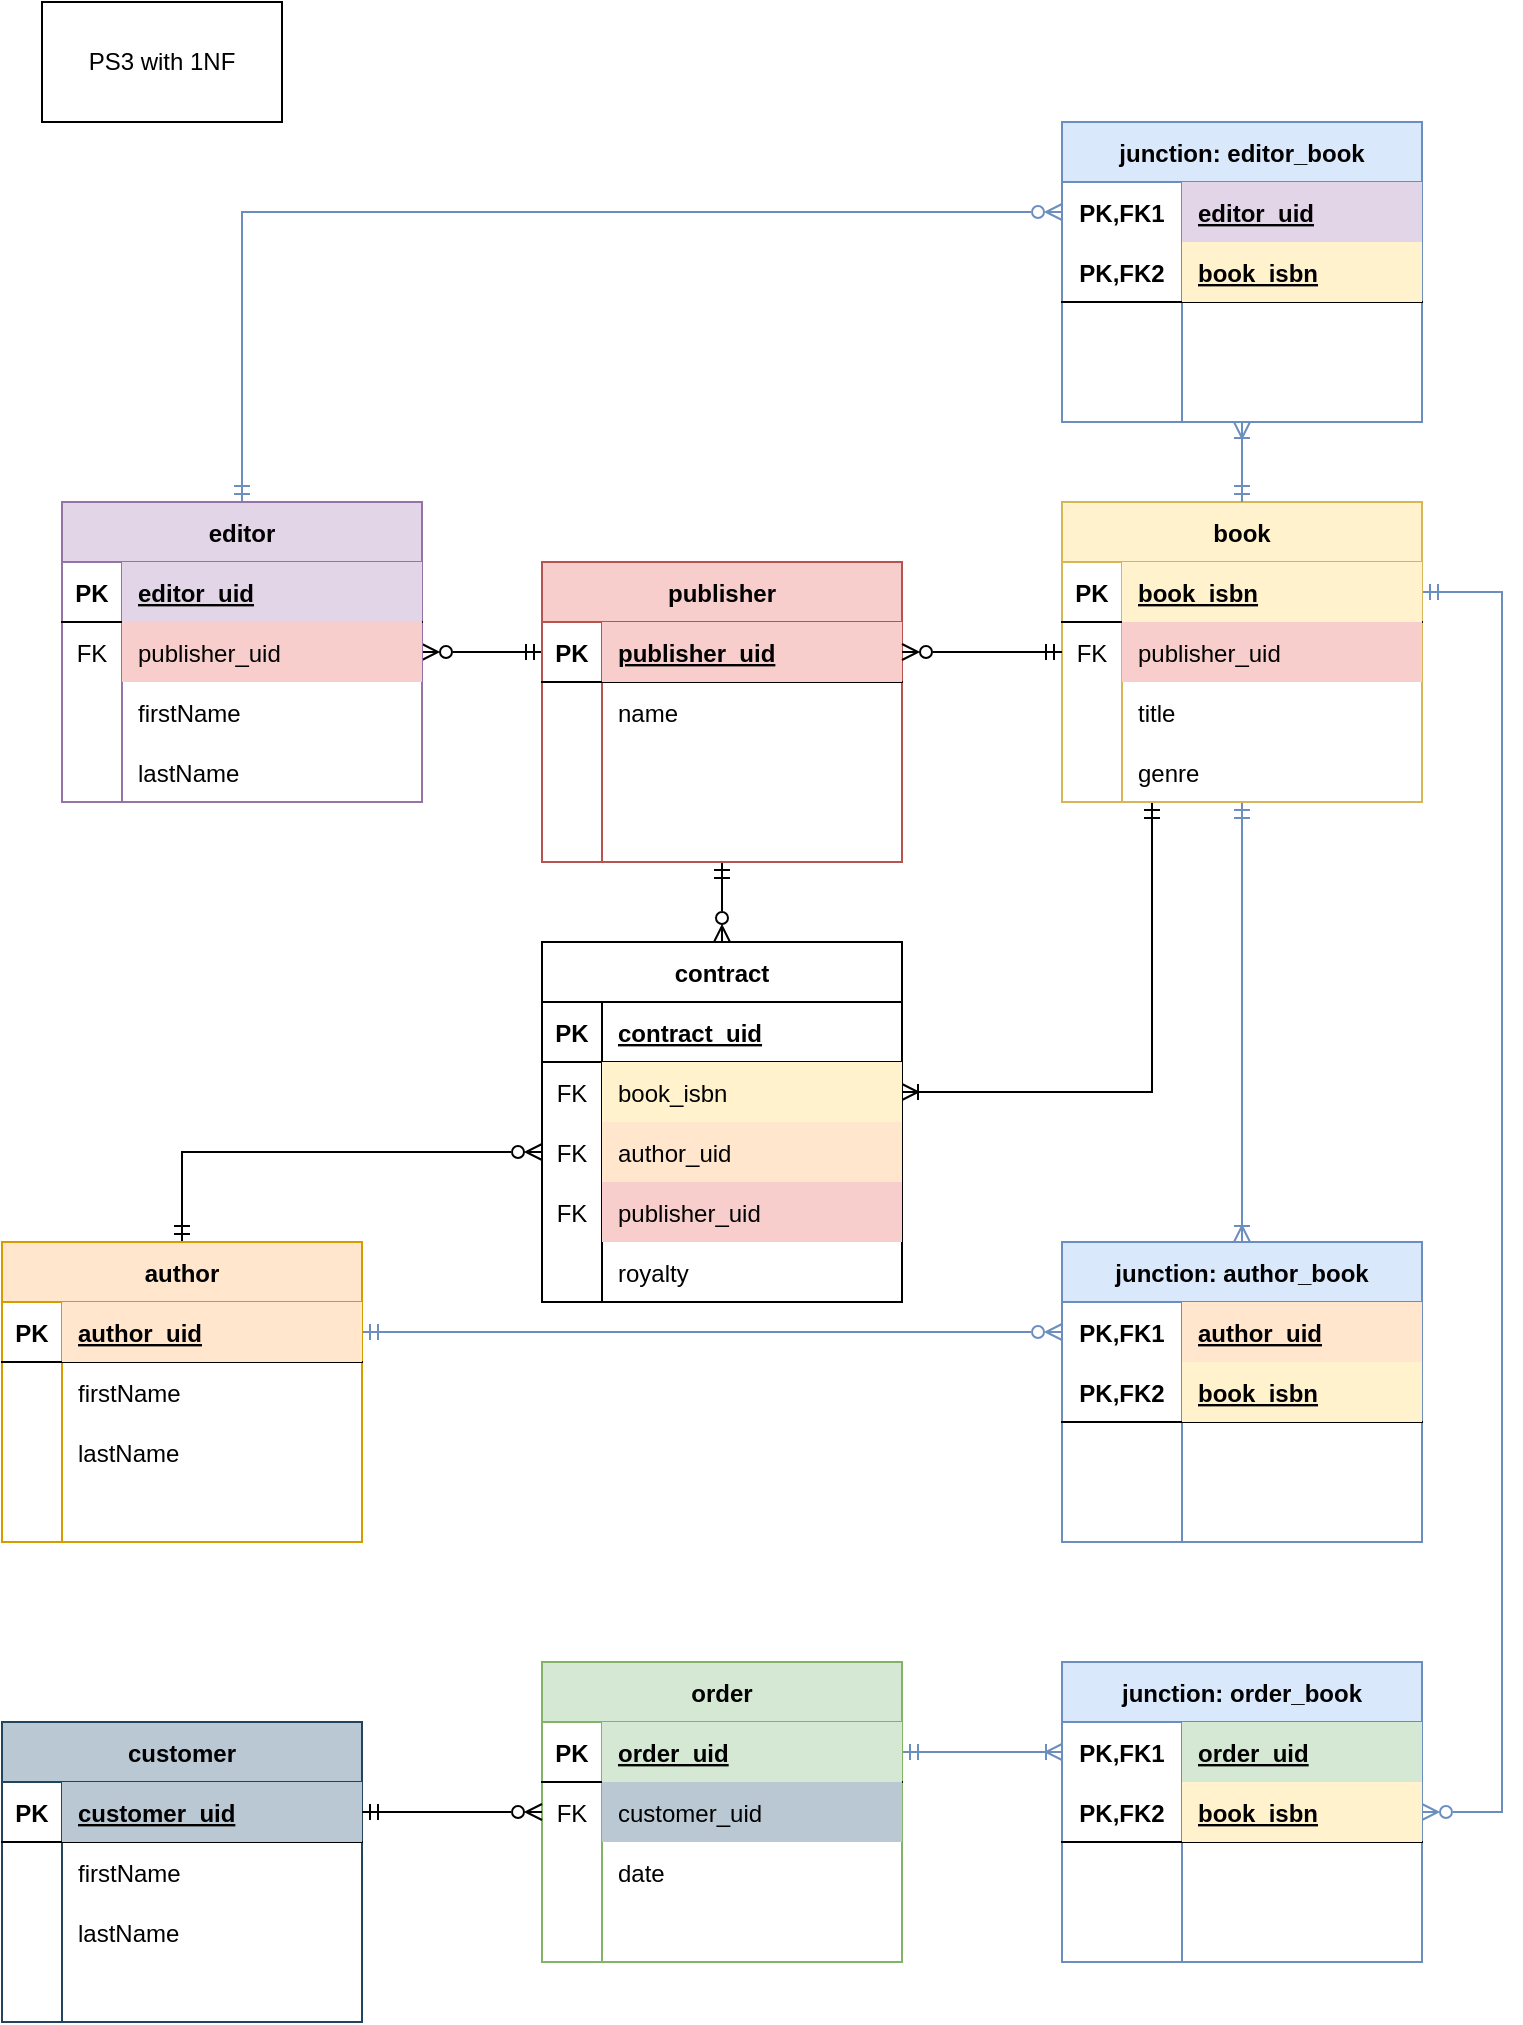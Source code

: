 <mxfile version="16.5.1" type="device"><diagram name="Page-1" id="e56a1550-8fbb-45ad-956c-1786394a9013"><mxGraphModel dx="1296" dy="1206" grid="1" gridSize="10" guides="1" tooltips="1" connect="1" arrows="1" fold="1" page="1" pageScale="1" pageWidth="850" pageHeight="1100" background="none" math="0" shadow="0"><root><mxCell id="0"/><mxCell id="1" parent="0"/><mxCell id="INxEPlEDDZhx343usokr-126" style="edgeStyle=orthogonalEdgeStyle;rounded=0;orthogonalLoop=1;jettySize=auto;html=1;exitX=1;exitY=0.5;exitDx=0;exitDy=0;entryX=0;entryY=0.5;entryDx=0;entryDy=0;endArrow=ERzeroToMany;endFill=0;startArrow=ERmandOne;startFill=0;fillColor=#dae8fc;strokeColor=#6c8ebf;" edge="1" parent="1" source="INxEPlEDDZhx343usokr-23" target="INxEPlEDDZhx343usokr-114"><mxGeometry relative="1" as="geometry"/></mxCell><mxCell id="INxEPlEDDZhx343usokr-171" style="edgeStyle=orthogonalEdgeStyle;rounded=0;orthogonalLoop=1;jettySize=auto;html=1;startArrow=ERmandOne;startFill=0;endArrow=ERzeroToMany;endFill=0;entryX=0;entryY=0.5;entryDx=0;entryDy=0;exitX=0.5;exitY=0;exitDx=0;exitDy=0;" edge="1" parent="1" source="INxEPlEDDZhx343usokr-22" target="INxEPlEDDZhx343usokr-107"><mxGeometry relative="1" as="geometry"><mxPoint x="10" y="600" as="sourcePoint"/><Array as="points"><mxPoint x="140" y="595"/></Array></mxGeometry></mxCell><mxCell id="INxEPlEDDZhx343usokr-22" value="author" style="shape=table;startSize=30;container=1;collapsible=1;childLayout=tableLayout;fixedRows=1;rowLines=0;fontStyle=1;align=center;resizeLast=1;fillColor=#ffe6cc;strokeColor=#d79b00;" vertex="1" parent="1"><mxGeometry x="50" y="640" width="180" height="150" as="geometry"/></mxCell><mxCell id="INxEPlEDDZhx343usokr-23" value="" style="shape=tableRow;horizontal=0;startSize=0;swimlaneHead=0;swimlaneBody=0;fillColor=none;collapsible=0;dropTarget=0;points=[[0,0.5],[1,0.5]];portConstraint=eastwest;top=0;left=0;right=0;bottom=1;" vertex="1" parent="INxEPlEDDZhx343usokr-22"><mxGeometry y="30" width="180" height="30" as="geometry"/></mxCell><mxCell id="INxEPlEDDZhx343usokr-24" value="PK" style="shape=partialRectangle;connectable=0;fillColor=none;top=0;left=0;bottom=0;right=0;fontStyle=1;overflow=hidden;" vertex="1" parent="INxEPlEDDZhx343usokr-23"><mxGeometry width="30" height="30" as="geometry"><mxRectangle width="30" height="30" as="alternateBounds"/></mxGeometry></mxCell><mxCell id="INxEPlEDDZhx343usokr-25" value="author_uid" style="shape=partialRectangle;connectable=0;fillColor=#ffe6cc;top=0;left=0;bottom=0;right=0;align=left;spacingLeft=6;fontStyle=5;overflow=hidden;strokeColor=#d79b00;" vertex="1" parent="INxEPlEDDZhx343usokr-23"><mxGeometry x="30" width="150" height="30" as="geometry"><mxRectangle width="150" height="30" as="alternateBounds"/></mxGeometry></mxCell><mxCell id="INxEPlEDDZhx343usokr-26" value="" style="shape=tableRow;horizontal=0;startSize=0;swimlaneHead=0;swimlaneBody=0;fillColor=none;collapsible=0;dropTarget=0;points=[[0,0.5],[1,0.5]];portConstraint=eastwest;top=0;left=0;right=0;bottom=0;" vertex="1" parent="INxEPlEDDZhx343usokr-22"><mxGeometry y="60" width="180" height="30" as="geometry"/></mxCell><mxCell id="INxEPlEDDZhx343usokr-27" value="" style="shape=partialRectangle;connectable=0;fillColor=none;top=0;left=0;bottom=0;right=0;editable=1;overflow=hidden;" vertex="1" parent="INxEPlEDDZhx343usokr-26"><mxGeometry width="30" height="30" as="geometry"><mxRectangle width="30" height="30" as="alternateBounds"/></mxGeometry></mxCell><mxCell id="INxEPlEDDZhx343usokr-28" value="firstName" style="shape=partialRectangle;connectable=0;fillColor=none;top=0;left=0;bottom=0;right=0;align=left;spacingLeft=6;overflow=hidden;" vertex="1" parent="INxEPlEDDZhx343usokr-26"><mxGeometry x="30" width="150" height="30" as="geometry"><mxRectangle width="150" height="30" as="alternateBounds"/></mxGeometry></mxCell><mxCell id="INxEPlEDDZhx343usokr-29" value="" style="shape=tableRow;horizontal=0;startSize=0;swimlaneHead=0;swimlaneBody=0;fillColor=none;collapsible=0;dropTarget=0;points=[[0,0.5],[1,0.5]];portConstraint=eastwest;top=0;left=0;right=0;bottom=0;" vertex="1" parent="INxEPlEDDZhx343usokr-22"><mxGeometry y="90" width="180" height="30" as="geometry"/></mxCell><mxCell id="INxEPlEDDZhx343usokr-30" value="" style="shape=partialRectangle;connectable=0;fillColor=none;top=0;left=0;bottom=0;right=0;editable=1;overflow=hidden;" vertex="1" parent="INxEPlEDDZhx343usokr-29"><mxGeometry width="30" height="30" as="geometry"><mxRectangle width="30" height="30" as="alternateBounds"/></mxGeometry></mxCell><mxCell id="INxEPlEDDZhx343usokr-31" value="lastName" style="shape=partialRectangle;connectable=0;fillColor=none;top=0;left=0;bottom=0;right=0;align=left;spacingLeft=6;overflow=hidden;" vertex="1" parent="INxEPlEDDZhx343usokr-29"><mxGeometry x="30" width="150" height="30" as="geometry"><mxRectangle width="150" height="30" as="alternateBounds"/></mxGeometry></mxCell><mxCell id="INxEPlEDDZhx343usokr-32" value="" style="shape=tableRow;horizontal=0;startSize=0;swimlaneHead=0;swimlaneBody=0;fillColor=none;collapsible=0;dropTarget=0;points=[[0,0.5],[1,0.5]];portConstraint=eastwest;top=0;left=0;right=0;bottom=0;" vertex="1" parent="INxEPlEDDZhx343usokr-22"><mxGeometry y="120" width="180" height="30" as="geometry"/></mxCell><mxCell id="INxEPlEDDZhx343usokr-33" value="" style="shape=partialRectangle;connectable=0;fillColor=none;top=0;left=0;bottom=0;right=0;editable=1;overflow=hidden;" vertex="1" parent="INxEPlEDDZhx343usokr-32"><mxGeometry width="30" height="30" as="geometry"><mxRectangle width="30" height="30" as="alternateBounds"/></mxGeometry></mxCell><mxCell id="INxEPlEDDZhx343usokr-34" value="" style="shape=partialRectangle;connectable=0;fillColor=none;top=0;left=0;bottom=0;right=0;align=left;spacingLeft=6;overflow=hidden;" vertex="1" parent="INxEPlEDDZhx343usokr-32"><mxGeometry x="30" width="150" height="30" as="geometry"><mxRectangle width="150" height="30" as="alternateBounds"/></mxGeometry></mxCell><mxCell id="INxEPlEDDZhx343usokr-175" style="edgeStyle=orthogonalEdgeStyle;rounded=0;orthogonalLoop=1;jettySize=auto;html=1;startArrow=ERzeroToMany;startFill=0;endArrow=ERmandOne;endFill=0;exitX=1;exitY=0.5;exitDx=0;exitDy=0;entryX=0;entryY=0.5;entryDx=0;entryDy=0;" edge="1" parent="1" source="INxEPlEDDZhx343usokr-39" target="INxEPlEDDZhx343usokr-49"><mxGeometry relative="1" as="geometry"/></mxCell><mxCell id="INxEPlEDDZhx343usokr-181" style="edgeStyle=orthogonalEdgeStyle;rounded=0;orthogonalLoop=1;jettySize=auto;html=1;startArrow=ERmandOne;startFill=0;endArrow=ERzeroToMany;endFill=0;fillColor=#dae8fc;strokeColor=#6c8ebf;" edge="1" parent="1" source="INxEPlEDDZhx343usokr-35" target="INxEPlEDDZhx343usokr-145"><mxGeometry relative="1" as="geometry"/></mxCell><mxCell id="INxEPlEDDZhx343usokr-35" value="editor" style="shape=table;startSize=30;container=1;collapsible=1;childLayout=tableLayout;fixedRows=1;rowLines=0;fontStyle=1;align=center;resizeLast=1;fillColor=#e1d5e7;strokeColor=#9673a6;" vertex="1" parent="1"><mxGeometry x="80" y="270" width="180" height="150" as="geometry"/></mxCell><mxCell id="INxEPlEDDZhx343usokr-36" value="" style="shape=tableRow;horizontal=0;startSize=0;swimlaneHead=0;swimlaneBody=0;fillColor=none;collapsible=0;dropTarget=0;points=[[0,0.5],[1,0.5]];portConstraint=eastwest;top=0;left=0;right=0;bottom=1;" vertex="1" parent="INxEPlEDDZhx343usokr-35"><mxGeometry y="30" width="180" height="30" as="geometry"/></mxCell><mxCell id="INxEPlEDDZhx343usokr-37" value="PK" style="shape=partialRectangle;connectable=0;fillColor=none;top=0;left=0;bottom=0;right=0;fontStyle=1;overflow=hidden;" vertex="1" parent="INxEPlEDDZhx343usokr-36"><mxGeometry width="30" height="30" as="geometry"><mxRectangle width="30" height="30" as="alternateBounds"/></mxGeometry></mxCell><mxCell id="INxEPlEDDZhx343usokr-38" value="editor_uid" style="shape=partialRectangle;connectable=0;fillColor=#e1d5e7;top=0;left=0;bottom=0;right=0;align=left;spacingLeft=6;fontStyle=5;overflow=hidden;strokeColor=#9673a6;" vertex="1" parent="INxEPlEDDZhx343usokr-36"><mxGeometry x="30" width="150" height="30" as="geometry"><mxRectangle width="150" height="30" as="alternateBounds"/></mxGeometry></mxCell><mxCell id="INxEPlEDDZhx343usokr-39" value="" style="shape=tableRow;horizontal=0;startSize=0;swimlaneHead=0;swimlaneBody=0;fillColor=none;collapsible=0;dropTarget=0;points=[[0,0.5],[1,0.5]];portConstraint=eastwest;top=0;left=0;right=0;bottom=0;" vertex="1" parent="INxEPlEDDZhx343usokr-35"><mxGeometry y="60" width="180" height="30" as="geometry"/></mxCell><mxCell id="INxEPlEDDZhx343usokr-40" value="FK" style="shape=partialRectangle;connectable=0;fillColor=none;top=0;left=0;bottom=0;right=0;editable=1;overflow=hidden;" vertex="1" parent="INxEPlEDDZhx343usokr-39"><mxGeometry width="30" height="30" as="geometry"><mxRectangle width="30" height="30" as="alternateBounds"/></mxGeometry></mxCell><mxCell id="INxEPlEDDZhx343usokr-41" value="publisher_uid" style="shape=partialRectangle;connectable=0;fillColor=#f8cecc;top=0;left=0;bottom=0;right=0;align=left;spacingLeft=6;overflow=hidden;strokeColor=#b85450;" vertex="1" parent="INxEPlEDDZhx343usokr-39"><mxGeometry x="30" width="150" height="30" as="geometry"><mxRectangle width="150" height="30" as="alternateBounds"/></mxGeometry></mxCell><mxCell id="INxEPlEDDZhx343usokr-42" value="" style="shape=tableRow;horizontal=0;startSize=0;swimlaneHead=0;swimlaneBody=0;fillColor=none;collapsible=0;dropTarget=0;points=[[0,0.5],[1,0.5]];portConstraint=eastwest;top=0;left=0;right=0;bottom=0;" vertex="1" parent="INxEPlEDDZhx343usokr-35"><mxGeometry y="90" width="180" height="30" as="geometry"/></mxCell><mxCell id="INxEPlEDDZhx343usokr-43" value="" style="shape=partialRectangle;connectable=0;fillColor=none;top=0;left=0;bottom=0;right=0;editable=1;overflow=hidden;" vertex="1" parent="INxEPlEDDZhx343usokr-42"><mxGeometry width="30" height="30" as="geometry"><mxRectangle width="30" height="30" as="alternateBounds"/></mxGeometry></mxCell><mxCell id="INxEPlEDDZhx343usokr-44" value="firstName" style="shape=partialRectangle;connectable=0;fillColor=none;top=0;left=0;bottom=0;right=0;align=left;spacingLeft=6;overflow=hidden;" vertex="1" parent="INxEPlEDDZhx343usokr-42"><mxGeometry x="30" width="150" height="30" as="geometry"><mxRectangle width="150" height="30" as="alternateBounds"/></mxGeometry></mxCell><mxCell id="INxEPlEDDZhx343usokr-45" value="" style="shape=tableRow;horizontal=0;startSize=0;swimlaneHead=0;swimlaneBody=0;fillColor=none;collapsible=0;dropTarget=0;points=[[0,0.5],[1,0.5]];portConstraint=eastwest;top=0;left=0;right=0;bottom=0;" vertex="1" parent="INxEPlEDDZhx343usokr-35"><mxGeometry y="120" width="180" height="30" as="geometry"/></mxCell><mxCell id="INxEPlEDDZhx343usokr-46" value="" style="shape=partialRectangle;connectable=0;fillColor=none;top=0;left=0;bottom=0;right=0;editable=1;overflow=hidden;" vertex="1" parent="INxEPlEDDZhx343usokr-45"><mxGeometry width="30" height="30" as="geometry"><mxRectangle width="30" height="30" as="alternateBounds"/></mxGeometry></mxCell><mxCell id="INxEPlEDDZhx343usokr-47" value="lastName" style="shape=partialRectangle;connectable=0;fillColor=none;top=0;left=0;bottom=0;right=0;align=left;spacingLeft=6;overflow=hidden;" vertex="1" parent="INxEPlEDDZhx343usokr-45"><mxGeometry x="30" width="150" height="30" as="geometry"><mxRectangle width="150" height="30" as="alternateBounds"/></mxGeometry></mxCell><mxCell id="INxEPlEDDZhx343usokr-179" style="edgeStyle=orthogonalEdgeStyle;rounded=0;orthogonalLoop=1;jettySize=auto;html=1;startArrow=ERmandOne;startFill=0;endArrow=ERzeroToMany;endFill=0;" edge="1" parent="1" source="INxEPlEDDZhx343usokr-48" target="INxEPlEDDZhx343usokr-100"><mxGeometry relative="1" as="geometry"><mxPoint x="390" y="530" as="targetPoint"/><Array as="points"/></mxGeometry></mxCell><mxCell id="INxEPlEDDZhx343usokr-48" value="publisher" style="shape=table;startSize=30;container=1;collapsible=1;childLayout=tableLayout;fixedRows=1;rowLines=0;fontStyle=1;align=center;resizeLast=1;fillColor=#f8cecc;strokeColor=#b85450;" vertex="1" parent="1"><mxGeometry x="320" y="300" width="180" height="150" as="geometry"/></mxCell><mxCell id="INxEPlEDDZhx343usokr-49" value="" style="shape=tableRow;horizontal=0;startSize=0;swimlaneHead=0;swimlaneBody=0;fillColor=none;collapsible=0;dropTarget=0;points=[[0,0.5],[1,0.5]];portConstraint=eastwest;top=0;left=0;right=0;bottom=1;" vertex="1" parent="INxEPlEDDZhx343usokr-48"><mxGeometry y="30" width="180" height="30" as="geometry"/></mxCell><mxCell id="INxEPlEDDZhx343usokr-50" value="PK" style="shape=partialRectangle;connectable=0;fillColor=none;top=0;left=0;bottom=0;right=0;fontStyle=1;overflow=hidden;" vertex="1" parent="INxEPlEDDZhx343usokr-49"><mxGeometry width="30" height="30" as="geometry"><mxRectangle width="30" height="30" as="alternateBounds"/></mxGeometry></mxCell><mxCell id="INxEPlEDDZhx343usokr-51" value="publisher_uid" style="shape=partialRectangle;connectable=0;fillColor=#f8cecc;top=0;left=0;bottom=0;right=0;align=left;spacingLeft=6;fontStyle=5;overflow=hidden;strokeColor=#b85450;" vertex="1" parent="INxEPlEDDZhx343usokr-49"><mxGeometry x="30" width="150" height="30" as="geometry"><mxRectangle width="150" height="30" as="alternateBounds"/></mxGeometry></mxCell><mxCell id="INxEPlEDDZhx343usokr-52" value="" style="shape=tableRow;horizontal=0;startSize=0;swimlaneHead=0;swimlaneBody=0;fillColor=none;collapsible=0;dropTarget=0;points=[[0,0.5],[1,0.5]];portConstraint=eastwest;top=0;left=0;right=0;bottom=0;" vertex="1" parent="INxEPlEDDZhx343usokr-48"><mxGeometry y="60" width="180" height="30" as="geometry"/></mxCell><mxCell id="INxEPlEDDZhx343usokr-53" value="" style="shape=partialRectangle;connectable=0;fillColor=none;top=0;left=0;bottom=0;right=0;editable=1;overflow=hidden;" vertex="1" parent="INxEPlEDDZhx343usokr-52"><mxGeometry width="30" height="30" as="geometry"><mxRectangle width="30" height="30" as="alternateBounds"/></mxGeometry></mxCell><mxCell id="INxEPlEDDZhx343usokr-54" value="name" style="shape=partialRectangle;connectable=0;fillColor=none;top=0;left=0;bottom=0;right=0;align=left;spacingLeft=6;overflow=hidden;" vertex="1" parent="INxEPlEDDZhx343usokr-52"><mxGeometry x="30" width="150" height="30" as="geometry"><mxRectangle width="150" height="30" as="alternateBounds"/></mxGeometry></mxCell><mxCell id="INxEPlEDDZhx343usokr-55" value="" style="shape=tableRow;horizontal=0;startSize=0;swimlaneHead=0;swimlaneBody=0;fillColor=none;collapsible=0;dropTarget=0;points=[[0,0.5],[1,0.5]];portConstraint=eastwest;top=0;left=0;right=0;bottom=0;" vertex="1" parent="INxEPlEDDZhx343usokr-48"><mxGeometry y="90" width="180" height="30" as="geometry"/></mxCell><mxCell id="INxEPlEDDZhx343usokr-56" value="" style="shape=partialRectangle;connectable=0;fillColor=none;top=0;left=0;bottom=0;right=0;editable=1;overflow=hidden;" vertex="1" parent="INxEPlEDDZhx343usokr-55"><mxGeometry width="30" height="30" as="geometry"><mxRectangle width="30" height="30" as="alternateBounds"/></mxGeometry></mxCell><mxCell id="INxEPlEDDZhx343usokr-57" value="" style="shape=partialRectangle;connectable=0;fillColor=none;top=0;left=0;bottom=0;right=0;align=left;spacingLeft=6;overflow=hidden;" vertex="1" parent="INxEPlEDDZhx343usokr-55"><mxGeometry x="30" width="150" height="30" as="geometry"><mxRectangle width="150" height="30" as="alternateBounds"/></mxGeometry></mxCell><mxCell id="INxEPlEDDZhx343usokr-58" value="" style="shape=tableRow;horizontal=0;startSize=0;swimlaneHead=0;swimlaneBody=0;fillColor=none;collapsible=0;dropTarget=0;points=[[0,0.5],[1,0.5]];portConstraint=eastwest;top=0;left=0;right=0;bottom=0;" vertex="1" parent="INxEPlEDDZhx343usokr-48"><mxGeometry y="120" width="180" height="30" as="geometry"/></mxCell><mxCell id="INxEPlEDDZhx343usokr-59" value="" style="shape=partialRectangle;connectable=0;fillColor=none;top=0;left=0;bottom=0;right=0;editable=1;overflow=hidden;" vertex="1" parent="INxEPlEDDZhx343usokr-58"><mxGeometry width="30" height="30" as="geometry"><mxRectangle width="30" height="30" as="alternateBounds"/></mxGeometry></mxCell><mxCell id="INxEPlEDDZhx343usokr-60" value="" style="shape=partialRectangle;connectable=0;fillColor=none;top=0;left=0;bottom=0;right=0;align=left;spacingLeft=6;overflow=hidden;" vertex="1" parent="INxEPlEDDZhx343usokr-58"><mxGeometry x="30" width="150" height="30" as="geometry"><mxRectangle width="150" height="30" as="alternateBounds"/></mxGeometry></mxCell><mxCell id="INxEPlEDDZhx343usokr-127" style="edgeStyle=orthogonalEdgeStyle;rounded=0;orthogonalLoop=1;jettySize=auto;html=1;entryX=0.5;entryY=0;entryDx=0;entryDy=0;endArrow=ERoneToMany;endFill=0;startArrow=ERmandOne;startFill=0;fillColor=#dae8fc;strokeColor=#6c8ebf;" edge="1" parent="1" source="INxEPlEDDZhx343usokr-61" target="INxEPlEDDZhx343usokr-113"><mxGeometry relative="1" as="geometry"><Array as="points"><mxPoint x="670" y="640"/></Array></mxGeometry></mxCell><mxCell id="INxEPlEDDZhx343usokr-143" style="edgeStyle=orthogonalEdgeStyle;rounded=0;orthogonalLoop=1;jettySize=auto;html=1;entryX=1;entryY=0.5;entryDx=0;entryDy=0;startArrow=ERmandOne;startFill=0;endArrow=ERzeroToMany;endFill=0;exitX=1;exitY=0.5;exitDx=0;exitDy=0;fillColor=#dae8fc;strokeColor=#6c8ebf;" edge="1" parent="1" source="INxEPlEDDZhx343usokr-62" target="INxEPlEDDZhx343usokr-132"><mxGeometry relative="1" as="geometry"><Array as="points"><mxPoint x="800" y="315"/><mxPoint x="800" y="925"/></Array></mxGeometry></mxCell><mxCell id="INxEPlEDDZhx343usokr-170" style="edgeStyle=orthogonalEdgeStyle;rounded=0;orthogonalLoop=1;jettySize=auto;html=1;exitX=0.25;exitY=1;exitDx=0;exitDy=0;entryX=1;entryY=0.5;entryDx=0;entryDy=0;startArrow=ERmandOne;startFill=0;endArrow=ERoneToMany;endFill=0;" edge="1" parent="1" source="INxEPlEDDZhx343usokr-61" target="INxEPlEDDZhx343usokr-104"><mxGeometry relative="1" as="geometry"><Array as="points"><mxPoint x="625" y="565"/></Array></mxGeometry></mxCell><mxCell id="INxEPlEDDZhx343usokr-61" value="book" style="shape=table;startSize=30;container=1;collapsible=1;childLayout=tableLayout;fixedRows=1;rowLines=0;fontStyle=1;align=center;resizeLast=1;fillColor=#fff2cc;strokeColor=#d6b656;" vertex="1" parent="1"><mxGeometry x="580" y="270" width="180" height="150" as="geometry"/></mxCell><mxCell id="INxEPlEDDZhx343usokr-62" value="" style="shape=tableRow;horizontal=0;startSize=0;swimlaneHead=0;swimlaneBody=0;fillColor=none;collapsible=0;dropTarget=0;points=[[0,0.5],[1,0.5]];portConstraint=eastwest;top=0;left=0;right=0;bottom=1;" vertex="1" parent="INxEPlEDDZhx343usokr-61"><mxGeometry y="30" width="180" height="30" as="geometry"/></mxCell><mxCell id="INxEPlEDDZhx343usokr-63" value="PK" style="shape=partialRectangle;connectable=0;fillColor=none;top=0;left=0;bottom=0;right=0;fontStyle=1;overflow=hidden;" vertex="1" parent="INxEPlEDDZhx343usokr-62"><mxGeometry width="30" height="30" as="geometry"><mxRectangle width="30" height="30" as="alternateBounds"/></mxGeometry></mxCell><mxCell id="INxEPlEDDZhx343usokr-64" value="book_isbn" style="shape=partialRectangle;connectable=0;fillColor=#fff2cc;top=0;left=0;bottom=0;right=0;align=left;spacingLeft=6;fontStyle=5;overflow=hidden;strokeColor=#d6b656;" vertex="1" parent="INxEPlEDDZhx343usokr-62"><mxGeometry x="30" width="150" height="30" as="geometry"><mxRectangle width="150" height="30" as="alternateBounds"/></mxGeometry></mxCell><mxCell id="INxEPlEDDZhx343usokr-65" value="" style="shape=tableRow;horizontal=0;startSize=0;swimlaneHead=0;swimlaneBody=0;fillColor=none;collapsible=0;dropTarget=0;points=[[0,0.5],[1,0.5]];portConstraint=eastwest;top=0;left=0;right=0;bottom=0;" vertex="1" parent="INxEPlEDDZhx343usokr-61"><mxGeometry y="60" width="180" height="30" as="geometry"/></mxCell><mxCell id="INxEPlEDDZhx343usokr-66" value="FK" style="shape=partialRectangle;connectable=0;fillColor=none;top=0;left=0;bottom=0;right=0;editable=1;overflow=hidden;" vertex="1" parent="INxEPlEDDZhx343usokr-65"><mxGeometry width="30" height="30" as="geometry"><mxRectangle width="30" height="30" as="alternateBounds"/></mxGeometry></mxCell><mxCell id="INxEPlEDDZhx343usokr-67" value="publisher_uid" style="shape=partialRectangle;connectable=0;fillColor=#f8cecc;top=0;left=0;bottom=0;right=0;align=left;spacingLeft=6;overflow=hidden;strokeColor=#b85450;" vertex="1" parent="INxEPlEDDZhx343usokr-65"><mxGeometry x="30" width="150" height="30" as="geometry"><mxRectangle width="150" height="30" as="alternateBounds"/></mxGeometry></mxCell><mxCell id="INxEPlEDDZhx343usokr-68" value="" style="shape=tableRow;horizontal=0;startSize=0;swimlaneHead=0;swimlaneBody=0;fillColor=none;collapsible=0;dropTarget=0;points=[[0,0.5],[1,0.5]];portConstraint=eastwest;top=0;left=0;right=0;bottom=0;" vertex="1" parent="INxEPlEDDZhx343usokr-61"><mxGeometry y="90" width="180" height="30" as="geometry"/></mxCell><mxCell id="INxEPlEDDZhx343usokr-69" value="" style="shape=partialRectangle;connectable=0;fillColor=none;top=0;left=0;bottom=0;right=0;editable=1;overflow=hidden;" vertex="1" parent="INxEPlEDDZhx343usokr-68"><mxGeometry width="30" height="30" as="geometry"><mxRectangle width="30" height="30" as="alternateBounds"/></mxGeometry></mxCell><mxCell id="INxEPlEDDZhx343usokr-70" value="title" style="shape=partialRectangle;connectable=0;fillColor=none;top=0;left=0;bottom=0;right=0;align=left;spacingLeft=6;overflow=hidden;" vertex="1" parent="INxEPlEDDZhx343usokr-68"><mxGeometry x="30" width="150" height="30" as="geometry"><mxRectangle width="150" height="30" as="alternateBounds"/></mxGeometry></mxCell><mxCell id="INxEPlEDDZhx343usokr-71" value="" style="shape=tableRow;horizontal=0;startSize=0;swimlaneHead=0;swimlaneBody=0;fillColor=none;collapsible=0;dropTarget=0;points=[[0,0.5],[1,0.5]];portConstraint=eastwest;top=0;left=0;right=0;bottom=0;" vertex="1" parent="INxEPlEDDZhx343usokr-61"><mxGeometry y="120" width="180" height="30" as="geometry"/></mxCell><mxCell id="INxEPlEDDZhx343usokr-72" value="" style="shape=partialRectangle;connectable=0;fillColor=none;top=0;left=0;bottom=0;right=0;editable=1;overflow=hidden;" vertex="1" parent="INxEPlEDDZhx343usokr-71"><mxGeometry width="30" height="30" as="geometry"><mxRectangle width="30" height="30" as="alternateBounds"/></mxGeometry></mxCell><mxCell id="INxEPlEDDZhx343usokr-73" value="genre" style="shape=partialRectangle;connectable=0;fillColor=none;top=0;left=0;bottom=0;right=0;align=left;spacingLeft=6;overflow=hidden;" vertex="1" parent="INxEPlEDDZhx343usokr-71"><mxGeometry x="30" width="150" height="30" as="geometry"><mxRectangle width="150" height="30" as="alternateBounds"/></mxGeometry></mxCell><mxCell id="INxEPlEDDZhx343usokr-74" value="customer" style="shape=table;startSize=30;container=1;collapsible=1;childLayout=tableLayout;fixedRows=1;rowLines=0;fontStyle=1;align=center;resizeLast=1;fillColor=#bac8d3;strokeColor=#23445d;" vertex="1" parent="1"><mxGeometry x="50" y="880" width="180" height="150" as="geometry"/></mxCell><mxCell id="INxEPlEDDZhx343usokr-75" value="" style="shape=tableRow;horizontal=0;startSize=0;swimlaneHead=0;swimlaneBody=0;fillColor=none;collapsible=0;dropTarget=0;points=[[0,0.5],[1,0.5]];portConstraint=eastwest;top=0;left=0;right=0;bottom=1;" vertex="1" parent="INxEPlEDDZhx343usokr-74"><mxGeometry y="30" width="180" height="30" as="geometry"/></mxCell><mxCell id="INxEPlEDDZhx343usokr-76" value="PK" style="shape=partialRectangle;connectable=0;fillColor=none;top=0;left=0;bottom=0;right=0;fontStyle=1;overflow=hidden;" vertex="1" parent="INxEPlEDDZhx343usokr-75"><mxGeometry width="30" height="30" as="geometry"><mxRectangle width="30" height="30" as="alternateBounds"/></mxGeometry></mxCell><mxCell id="INxEPlEDDZhx343usokr-77" value="customer_uid" style="shape=partialRectangle;connectable=0;fillColor=#bac8d3;top=0;left=0;bottom=0;right=0;align=left;spacingLeft=6;fontStyle=5;overflow=hidden;strokeColor=#23445d;" vertex="1" parent="INxEPlEDDZhx343usokr-75"><mxGeometry x="30" width="150" height="30" as="geometry"><mxRectangle width="150" height="30" as="alternateBounds"/></mxGeometry></mxCell><mxCell id="INxEPlEDDZhx343usokr-78" value="" style="shape=tableRow;horizontal=0;startSize=0;swimlaneHead=0;swimlaneBody=0;fillColor=none;collapsible=0;dropTarget=0;points=[[0,0.5],[1,0.5]];portConstraint=eastwest;top=0;left=0;right=0;bottom=0;" vertex="1" parent="INxEPlEDDZhx343usokr-74"><mxGeometry y="60" width="180" height="30" as="geometry"/></mxCell><mxCell id="INxEPlEDDZhx343usokr-79" value="" style="shape=partialRectangle;connectable=0;fillColor=none;top=0;left=0;bottom=0;right=0;editable=1;overflow=hidden;" vertex="1" parent="INxEPlEDDZhx343usokr-78"><mxGeometry width="30" height="30" as="geometry"><mxRectangle width="30" height="30" as="alternateBounds"/></mxGeometry></mxCell><mxCell id="INxEPlEDDZhx343usokr-80" value="firstName" style="shape=partialRectangle;connectable=0;fillColor=none;top=0;left=0;bottom=0;right=0;align=left;spacingLeft=6;overflow=hidden;" vertex="1" parent="INxEPlEDDZhx343usokr-78"><mxGeometry x="30" width="150" height="30" as="geometry"><mxRectangle width="150" height="30" as="alternateBounds"/></mxGeometry></mxCell><mxCell id="INxEPlEDDZhx343usokr-81" value="" style="shape=tableRow;horizontal=0;startSize=0;swimlaneHead=0;swimlaneBody=0;fillColor=none;collapsible=0;dropTarget=0;points=[[0,0.5],[1,0.5]];portConstraint=eastwest;top=0;left=0;right=0;bottom=0;" vertex="1" parent="INxEPlEDDZhx343usokr-74"><mxGeometry y="90" width="180" height="30" as="geometry"/></mxCell><mxCell id="INxEPlEDDZhx343usokr-82" value="" style="shape=partialRectangle;connectable=0;fillColor=none;top=0;left=0;bottom=0;right=0;editable=1;overflow=hidden;" vertex="1" parent="INxEPlEDDZhx343usokr-81"><mxGeometry width="30" height="30" as="geometry"><mxRectangle width="30" height="30" as="alternateBounds"/></mxGeometry></mxCell><mxCell id="INxEPlEDDZhx343usokr-83" value="lastName" style="shape=partialRectangle;connectable=0;fillColor=none;top=0;left=0;bottom=0;right=0;align=left;spacingLeft=6;overflow=hidden;" vertex="1" parent="INxEPlEDDZhx343usokr-81"><mxGeometry x="30" width="150" height="30" as="geometry"><mxRectangle width="150" height="30" as="alternateBounds"/></mxGeometry></mxCell><mxCell id="INxEPlEDDZhx343usokr-84" value="" style="shape=tableRow;horizontal=0;startSize=0;swimlaneHead=0;swimlaneBody=0;fillColor=none;collapsible=0;dropTarget=0;points=[[0,0.5],[1,0.5]];portConstraint=eastwest;top=0;left=0;right=0;bottom=0;" vertex="1" parent="INxEPlEDDZhx343usokr-74"><mxGeometry y="120" width="180" height="30" as="geometry"/></mxCell><mxCell id="INxEPlEDDZhx343usokr-85" value="" style="shape=partialRectangle;connectable=0;fillColor=none;top=0;left=0;bottom=0;right=0;editable=1;overflow=hidden;" vertex="1" parent="INxEPlEDDZhx343usokr-84"><mxGeometry width="30" height="30" as="geometry"><mxRectangle width="30" height="30" as="alternateBounds"/></mxGeometry></mxCell><mxCell id="INxEPlEDDZhx343usokr-86" value="" style="shape=partialRectangle;connectable=0;fillColor=none;top=0;left=0;bottom=0;right=0;align=left;spacingLeft=6;overflow=hidden;" vertex="1" parent="INxEPlEDDZhx343usokr-84"><mxGeometry x="30" width="150" height="30" as="geometry"><mxRectangle width="150" height="30" as="alternateBounds"/></mxGeometry></mxCell><mxCell id="INxEPlEDDZhx343usokr-141" style="edgeStyle=orthogonalEdgeStyle;rounded=0;orthogonalLoop=1;jettySize=auto;html=1;entryX=0;entryY=0.5;entryDx=0;entryDy=0;startArrow=ERmandOne;startFill=0;endArrow=ERoneToMany;endFill=0;exitX=1;exitY=0.5;exitDx=0;exitDy=0;fillColor=#dae8fc;strokeColor=#6c8ebf;" edge="1" parent="1" source="INxEPlEDDZhx343usokr-88" target="INxEPlEDDZhx343usokr-129"><mxGeometry relative="1" as="geometry"/></mxCell><mxCell id="INxEPlEDDZhx343usokr-87" value="order" style="shape=table;startSize=30;container=1;collapsible=1;childLayout=tableLayout;fixedRows=1;rowLines=0;fontStyle=1;align=center;resizeLast=1;fillColor=#d5e8d4;strokeColor=#82b366;" vertex="1" parent="1"><mxGeometry x="320" y="850" width="180" height="150" as="geometry"/></mxCell><mxCell id="INxEPlEDDZhx343usokr-88" value="" style="shape=tableRow;horizontal=0;startSize=0;swimlaneHead=0;swimlaneBody=0;fillColor=none;collapsible=0;dropTarget=0;points=[[0,0.5],[1,0.5]];portConstraint=eastwest;top=0;left=0;right=0;bottom=1;" vertex="1" parent="INxEPlEDDZhx343usokr-87"><mxGeometry y="30" width="180" height="30" as="geometry"/></mxCell><mxCell id="INxEPlEDDZhx343usokr-89" value="PK" style="shape=partialRectangle;connectable=0;fillColor=none;top=0;left=0;bottom=0;right=0;fontStyle=1;overflow=hidden;" vertex="1" parent="INxEPlEDDZhx343usokr-88"><mxGeometry width="30" height="30" as="geometry"><mxRectangle width="30" height="30" as="alternateBounds"/></mxGeometry></mxCell><mxCell id="INxEPlEDDZhx343usokr-90" value="order_uid" style="shape=partialRectangle;connectable=0;fillColor=#d5e8d4;top=0;left=0;bottom=0;right=0;align=left;spacingLeft=6;fontStyle=5;overflow=hidden;strokeColor=#82b366;" vertex="1" parent="INxEPlEDDZhx343usokr-88"><mxGeometry x="30" width="150" height="30" as="geometry"><mxRectangle width="150" height="30" as="alternateBounds"/></mxGeometry></mxCell><mxCell id="INxEPlEDDZhx343usokr-91" value="" style="shape=tableRow;horizontal=0;startSize=0;swimlaneHead=0;swimlaneBody=0;fillColor=none;collapsible=0;dropTarget=0;points=[[0,0.5],[1,0.5]];portConstraint=eastwest;top=0;left=0;right=0;bottom=0;" vertex="1" parent="INxEPlEDDZhx343usokr-87"><mxGeometry y="60" width="180" height="30" as="geometry"/></mxCell><mxCell id="INxEPlEDDZhx343usokr-92" value="FK" style="shape=partialRectangle;connectable=0;fillColor=none;top=0;left=0;bottom=0;right=0;editable=1;overflow=hidden;" vertex="1" parent="INxEPlEDDZhx343usokr-91"><mxGeometry width="30" height="30" as="geometry"><mxRectangle width="30" height="30" as="alternateBounds"/></mxGeometry></mxCell><mxCell id="INxEPlEDDZhx343usokr-93" value="customer_uid" style="shape=partialRectangle;connectable=0;fillColor=#bac8d3;top=0;left=0;bottom=0;right=0;align=left;spacingLeft=6;overflow=hidden;strokeColor=#23445d;" vertex="1" parent="INxEPlEDDZhx343usokr-91"><mxGeometry x="30" width="150" height="30" as="geometry"><mxRectangle width="150" height="30" as="alternateBounds"/></mxGeometry></mxCell><mxCell id="INxEPlEDDZhx343usokr-94" value="" style="shape=tableRow;horizontal=0;startSize=0;swimlaneHead=0;swimlaneBody=0;fillColor=none;collapsible=0;dropTarget=0;points=[[0,0.5],[1,0.5]];portConstraint=eastwest;top=0;left=0;right=0;bottom=0;" vertex="1" parent="INxEPlEDDZhx343usokr-87"><mxGeometry y="90" width="180" height="30" as="geometry"/></mxCell><mxCell id="INxEPlEDDZhx343usokr-95" value="" style="shape=partialRectangle;connectable=0;fillColor=none;top=0;left=0;bottom=0;right=0;editable=1;overflow=hidden;" vertex="1" parent="INxEPlEDDZhx343usokr-94"><mxGeometry width="30" height="30" as="geometry"><mxRectangle width="30" height="30" as="alternateBounds"/></mxGeometry></mxCell><mxCell id="INxEPlEDDZhx343usokr-96" value="date" style="shape=partialRectangle;connectable=0;fillColor=none;top=0;left=0;bottom=0;right=0;align=left;spacingLeft=6;overflow=hidden;" vertex="1" parent="INxEPlEDDZhx343usokr-94"><mxGeometry x="30" width="150" height="30" as="geometry"><mxRectangle width="150" height="30" as="alternateBounds"/></mxGeometry></mxCell><mxCell id="INxEPlEDDZhx343usokr-97" value="" style="shape=tableRow;horizontal=0;startSize=0;swimlaneHead=0;swimlaneBody=0;fillColor=none;collapsible=0;dropTarget=0;points=[[0,0.5],[1,0.5]];portConstraint=eastwest;top=0;left=0;right=0;bottom=0;" vertex="1" parent="INxEPlEDDZhx343usokr-87"><mxGeometry y="120" width="180" height="30" as="geometry"/></mxCell><mxCell id="INxEPlEDDZhx343usokr-98" value="" style="shape=partialRectangle;connectable=0;fillColor=none;top=0;left=0;bottom=0;right=0;editable=1;overflow=hidden;" vertex="1" parent="INxEPlEDDZhx343usokr-97"><mxGeometry width="30" height="30" as="geometry"><mxRectangle width="30" height="30" as="alternateBounds"/></mxGeometry></mxCell><mxCell id="INxEPlEDDZhx343usokr-99" value="" style="shape=partialRectangle;connectable=0;fillColor=none;top=0;left=0;bottom=0;right=0;align=left;spacingLeft=6;overflow=hidden;" vertex="1" parent="INxEPlEDDZhx343usokr-97"><mxGeometry x="30" width="150" height="30" as="geometry"><mxRectangle width="150" height="30" as="alternateBounds"/></mxGeometry></mxCell><mxCell id="INxEPlEDDZhx343usokr-100" value="contract" style="shape=table;startSize=30;container=1;collapsible=1;childLayout=tableLayout;fixedRows=1;rowLines=0;fontStyle=1;align=center;resizeLast=1;fillColor=none;" vertex="1" parent="1"><mxGeometry x="320" y="490" width="180" height="180" as="geometry"/></mxCell><mxCell id="INxEPlEDDZhx343usokr-101" value="" style="shape=tableRow;horizontal=0;startSize=0;swimlaneHead=0;swimlaneBody=0;fillColor=none;collapsible=0;dropTarget=0;points=[[0,0.5],[1,0.5]];portConstraint=eastwest;top=0;left=0;right=0;bottom=1;" vertex="1" parent="INxEPlEDDZhx343usokr-100"><mxGeometry y="30" width="180" height="30" as="geometry"/></mxCell><mxCell id="INxEPlEDDZhx343usokr-102" value="PK" style="shape=partialRectangle;connectable=0;fillColor=none;top=0;left=0;bottom=0;right=0;fontStyle=1;overflow=hidden;" vertex="1" parent="INxEPlEDDZhx343usokr-101"><mxGeometry width="30" height="30" as="geometry"><mxRectangle width="30" height="30" as="alternateBounds"/></mxGeometry></mxCell><mxCell id="INxEPlEDDZhx343usokr-103" value="contract_uid" style="shape=partialRectangle;connectable=0;fillColor=none;top=0;left=0;bottom=0;right=0;align=left;spacingLeft=6;fontStyle=5;overflow=hidden;" vertex="1" parent="INxEPlEDDZhx343usokr-101"><mxGeometry x="30" width="150" height="30" as="geometry"><mxRectangle width="150" height="30" as="alternateBounds"/></mxGeometry></mxCell><mxCell id="INxEPlEDDZhx343usokr-104" value="" style="shape=tableRow;horizontal=0;startSize=0;swimlaneHead=0;swimlaneBody=0;fillColor=none;collapsible=0;dropTarget=0;points=[[0,0.5],[1,0.5]];portConstraint=eastwest;top=0;left=0;right=0;bottom=0;" vertex="1" parent="INxEPlEDDZhx343usokr-100"><mxGeometry y="60" width="180" height="30" as="geometry"/></mxCell><mxCell id="INxEPlEDDZhx343usokr-105" value="FK" style="shape=partialRectangle;connectable=0;fillColor=none;top=0;left=0;bottom=0;right=0;editable=1;overflow=hidden;" vertex="1" parent="INxEPlEDDZhx343usokr-104"><mxGeometry width="30" height="30" as="geometry"><mxRectangle width="30" height="30" as="alternateBounds"/></mxGeometry></mxCell><mxCell id="INxEPlEDDZhx343usokr-106" value="book_isbn" style="shape=partialRectangle;connectable=0;fillColor=#fff2cc;top=0;left=0;bottom=0;right=0;align=left;spacingLeft=6;overflow=hidden;strokeColor=#d6b656;" vertex="1" parent="INxEPlEDDZhx343usokr-104"><mxGeometry x="30" width="150" height="30" as="geometry"><mxRectangle width="150" height="30" as="alternateBounds"/></mxGeometry></mxCell><mxCell id="INxEPlEDDZhx343usokr-107" value="" style="shape=tableRow;horizontal=0;startSize=0;swimlaneHead=0;swimlaneBody=0;fillColor=none;collapsible=0;dropTarget=0;points=[[0,0.5],[1,0.5]];portConstraint=eastwest;top=0;left=0;right=0;bottom=0;" vertex="1" parent="INxEPlEDDZhx343usokr-100"><mxGeometry y="90" width="180" height="30" as="geometry"/></mxCell><mxCell id="INxEPlEDDZhx343usokr-108" value="FK" style="shape=partialRectangle;connectable=0;fillColor=none;top=0;left=0;bottom=0;right=0;editable=1;overflow=hidden;" vertex="1" parent="INxEPlEDDZhx343usokr-107"><mxGeometry width="30" height="30" as="geometry"><mxRectangle width="30" height="30" as="alternateBounds"/></mxGeometry></mxCell><mxCell id="INxEPlEDDZhx343usokr-109" value="author_uid" style="shape=partialRectangle;connectable=0;fillColor=#ffe6cc;top=0;left=0;bottom=0;right=0;align=left;spacingLeft=6;overflow=hidden;strokeColor=#d79b00;" vertex="1" parent="INxEPlEDDZhx343usokr-107"><mxGeometry x="30" width="150" height="30" as="geometry"><mxRectangle width="150" height="30" as="alternateBounds"/></mxGeometry></mxCell><mxCell id="INxEPlEDDZhx343usokr-110" value="" style="shape=tableRow;horizontal=0;startSize=0;swimlaneHead=0;swimlaneBody=0;fillColor=none;collapsible=0;dropTarget=0;points=[[0,0.5],[1,0.5]];portConstraint=eastwest;top=0;left=0;right=0;bottom=0;" vertex="1" parent="INxEPlEDDZhx343usokr-100"><mxGeometry y="120" width="180" height="30" as="geometry"/></mxCell><mxCell id="INxEPlEDDZhx343usokr-111" value="FK" style="shape=partialRectangle;connectable=0;fillColor=none;top=0;left=0;bottom=0;right=0;editable=1;overflow=hidden;" vertex="1" parent="INxEPlEDDZhx343usokr-110"><mxGeometry width="30" height="30" as="geometry"><mxRectangle width="30" height="30" as="alternateBounds"/></mxGeometry></mxCell><mxCell id="INxEPlEDDZhx343usokr-112" value="publisher_uid" style="shape=partialRectangle;connectable=0;fillColor=#f8cecc;top=0;left=0;bottom=0;right=0;align=left;spacingLeft=6;overflow=hidden;strokeColor=#b85450;" vertex="1" parent="INxEPlEDDZhx343usokr-110"><mxGeometry x="30" width="150" height="30" as="geometry"><mxRectangle width="150" height="30" as="alternateBounds"/></mxGeometry></mxCell><mxCell id="INxEPlEDDZhx343usokr-184" value="" style="shape=tableRow;horizontal=0;startSize=0;swimlaneHead=0;swimlaneBody=0;fillColor=none;collapsible=0;dropTarget=0;points=[[0,0.5],[1,0.5]];portConstraint=eastwest;top=0;left=0;right=0;bottom=0;" vertex="1" parent="INxEPlEDDZhx343usokr-100"><mxGeometry y="150" width="180" height="30" as="geometry"/></mxCell><mxCell id="INxEPlEDDZhx343usokr-185" value="" style="shape=partialRectangle;connectable=0;fillColor=none;top=0;left=0;bottom=0;right=0;editable=1;overflow=hidden;" vertex="1" parent="INxEPlEDDZhx343usokr-184"><mxGeometry width="30" height="30" as="geometry"><mxRectangle width="30" height="30" as="alternateBounds"/></mxGeometry></mxCell><mxCell id="INxEPlEDDZhx343usokr-186" value="royalty" style="shape=partialRectangle;connectable=0;fillColor=none;top=0;left=0;bottom=0;right=0;align=left;spacingLeft=6;overflow=hidden;" vertex="1" parent="INxEPlEDDZhx343usokr-184"><mxGeometry x="30" width="150" height="30" as="geometry"><mxRectangle width="150" height="30" as="alternateBounds"/></mxGeometry></mxCell><mxCell id="INxEPlEDDZhx343usokr-113" value="junction: author_book" style="shape=table;startSize=30;container=1;collapsible=1;childLayout=tableLayout;fixedRows=1;rowLines=0;fontStyle=1;align=center;resizeLast=1;fillColor=#dae8fc;strokeColor=#6c8ebf;" vertex="1" parent="1"><mxGeometry x="580" y="640" width="180" height="150" as="geometry"/></mxCell><mxCell id="INxEPlEDDZhx343usokr-114" value="" style="shape=tableRow;horizontal=0;startSize=0;swimlaneHead=0;swimlaneBody=0;fillColor=none;collapsible=0;dropTarget=0;points=[[0,0.5],[1,0.5]];portConstraint=eastwest;top=0;left=0;right=0;bottom=0;" vertex="1" parent="INxEPlEDDZhx343usokr-113"><mxGeometry y="30" width="180" height="30" as="geometry"/></mxCell><mxCell id="INxEPlEDDZhx343usokr-115" value="PK,FK1" style="shape=partialRectangle;connectable=0;fillColor=none;top=0;left=0;bottom=0;right=0;fontStyle=1;overflow=hidden;" vertex="1" parent="INxEPlEDDZhx343usokr-114"><mxGeometry width="60" height="30" as="geometry"><mxRectangle width="60" height="30" as="alternateBounds"/></mxGeometry></mxCell><mxCell id="INxEPlEDDZhx343usokr-116" value="author_uid" style="shape=partialRectangle;connectable=0;fillColor=#ffe6cc;top=0;left=0;bottom=0;right=0;align=left;spacingLeft=6;fontStyle=5;overflow=hidden;strokeColor=#d79b00;" vertex="1" parent="INxEPlEDDZhx343usokr-114"><mxGeometry x="60" width="120" height="30" as="geometry"><mxRectangle width="120" height="30" as="alternateBounds"/></mxGeometry></mxCell><mxCell id="INxEPlEDDZhx343usokr-117" value="" style="shape=tableRow;horizontal=0;startSize=0;swimlaneHead=0;swimlaneBody=0;fillColor=none;collapsible=0;dropTarget=0;points=[[0,0.5],[1,0.5]];portConstraint=eastwest;top=0;left=0;right=0;bottom=1;" vertex="1" parent="INxEPlEDDZhx343usokr-113"><mxGeometry y="60" width="180" height="30" as="geometry"/></mxCell><mxCell id="INxEPlEDDZhx343usokr-118" value="PK,FK2" style="shape=partialRectangle;connectable=0;fillColor=none;top=0;left=0;bottom=0;right=0;fontStyle=1;overflow=hidden;" vertex="1" parent="INxEPlEDDZhx343usokr-117"><mxGeometry width="60" height="30" as="geometry"><mxRectangle width="60" height="30" as="alternateBounds"/></mxGeometry></mxCell><mxCell id="INxEPlEDDZhx343usokr-119" value="book_isbn" style="shape=partialRectangle;connectable=0;fillColor=#fff2cc;top=0;left=0;bottom=0;right=0;align=left;spacingLeft=6;fontStyle=5;overflow=hidden;strokeColor=#d6b656;" vertex="1" parent="INxEPlEDDZhx343usokr-117"><mxGeometry x="60" width="120" height="30" as="geometry"><mxRectangle width="120" height="30" as="alternateBounds"/></mxGeometry></mxCell><mxCell id="INxEPlEDDZhx343usokr-120" value="" style="shape=tableRow;horizontal=0;startSize=0;swimlaneHead=0;swimlaneBody=0;fillColor=none;collapsible=0;dropTarget=0;points=[[0,0.5],[1,0.5]];portConstraint=eastwest;top=0;left=0;right=0;bottom=0;" vertex="1" parent="INxEPlEDDZhx343usokr-113"><mxGeometry y="90" width="180" height="30" as="geometry"/></mxCell><mxCell id="INxEPlEDDZhx343usokr-121" value="" style="shape=partialRectangle;connectable=0;fillColor=none;top=0;left=0;bottom=0;right=0;editable=1;overflow=hidden;" vertex="1" parent="INxEPlEDDZhx343usokr-120"><mxGeometry width="60" height="30" as="geometry"><mxRectangle width="60" height="30" as="alternateBounds"/></mxGeometry></mxCell><mxCell id="INxEPlEDDZhx343usokr-122" value="" style="shape=partialRectangle;connectable=0;fillColor=none;top=0;left=0;bottom=0;right=0;align=left;spacingLeft=6;overflow=hidden;" vertex="1" parent="INxEPlEDDZhx343usokr-120"><mxGeometry x="60" width="120" height="30" as="geometry"><mxRectangle width="120" height="30" as="alternateBounds"/></mxGeometry></mxCell><mxCell id="INxEPlEDDZhx343usokr-123" value="" style="shape=tableRow;horizontal=0;startSize=0;swimlaneHead=0;swimlaneBody=0;fillColor=none;collapsible=0;dropTarget=0;points=[[0,0.5],[1,0.5]];portConstraint=eastwest;top=0;left=0;right=0;bottom=0;" vertex="1" parent="INxEPlEDDZhx343usokr-113"><mxGeometry y="120" width="180" height="30" as="geometry"/></mxCell><mxCell id="INxEPlEDDZhx343usokr-124" value="" style="shape=partialRectangle;connectable=0;fillColor=none;top=0;left=0;bottom=0;right=0;editable=1;overflow=hidden;" vertex="1" parent="INxEPlEDDZhx343usokr-123"><mxGeometry width="60" height="30" as="geometry"><mxRectangle width="60" height="30" as="alternateBounds"/></mxGeometry></mxCell><mxCell id="INxEPlEDDZhx343usokr-125" value="" style="shape=partialRectangle;connectable=0;fillColor=none;top=0;left=0;bottom=0;right=0;align=left;spacingLeft=6;overflow=hidden;" vertex="1" parent="INxEPlEDDZhx343usokr-123"><mxGeometry x="60" width="120" height="30" as="geometry"><mxRectangle width="120" height="30" as="alternateBounds"/></mxGeometry></mxCell><mxCell id="INxEPlEDDZhx343usokr-128" value="junction: order_book" style="shape=table;startSize=30;container=1;collapsible=1;childLayout=tableLayout;fixedRows=1;rowLines=0;fontStyle=1;align=center;resizeLast=1;fillColor=#dae8fc;strokeColor=#6c8ebf;" vertex="1" parent="1"><mxGeometry x="580" y="850" width="180" height="150" as="geometry"/></mxCell><mxCell id="INxEPlEDDZhx343usokr-129" value="" style="shape=tableRow;horizontal=0;startSize=0;swimlaneHead=0;swimlaneBody=0;fillColor=none;collapsible=0;dropTarget=0;points=[[0,0.5],[1,0.5]];portConstraint=eastwest;top=0;left=0;right=0;bottom=0;" vertex="1" parent="INxEPlEDDZhx343usokr-128"><mxGeometry y="30" width="180" height="30" as="geometry"/></mxCell><mxCell id="INxEPlEDDZhx343usokr-130" value="PK,FK1" style="shape=partialRectangle;connectable=0;fillColor=none;top=0;left=0;bottom=0;right=0;fontStyle=1;overflow=hidden;" vertex="1" parent="INxEPlEDDZhx343usokr-129"><mxGeometry width="60" height="30" as="geometry"><mxRectangle width="60" height="30" as="alternateBounds"/></mxGeometry></mxCell><mxCell id="INxEPlEDDZhx343usokr-131" value="order_uid" style="shape=partialRectangle;connectable=0;fillColor=#d5e8d4;top=0;left=0;bottom=0;right=0;align=left;spacingLeft=6;fontStyle=5;overflow=hidden;strokeColor=#82b366;" vertex="1" parent="INxEPlEDDZhx343usokr-129"><mxGeometry x="60" width="120" height="30" as="geometry"><mxRectangle width="120" height="30" as="alternateBounds"/></mxGeometry></mxCell><mxCell id="INxEPlEDDZhx343usokr-132" value="" style="shape=tableRow;horizontal=0;startSize=0;swimlaneHead=0;swimlaneBody=0;fillColor=none;collapsible=0;dropTarget=0;points=[[0,0.5],[1,0.5]];portConstraint=eastwest;top=0;left=0;right=0;bottom=1;" vertex="1" parent="INxEPlEDDZhx343usokr-128"><mxGeometry y="60" width="180" height="30" as="geometry"/></mxCell><mxCell id="INxEPlEDDZhx343usokr-133" value="PK,FK2" style="shape=partialRectangle;connectable=0;fillColor=none;top=0;left=0;bottom=0;right=0;fontStyle=1;overflow=hidden;" vertex="1" parent="INxEPlEDDZhx343usokr-132"><mxGeometry width="60" height="30" as="geometry"><mxRectangle width="60" height="30" as="alternateBounds"/></mxGeometry></mxCell><mxCell id="INxEPlEDDZhx343usokr-134" value="book_isbn" style="shape=partialRectangle;connectable=0;fillColor=#fff2cc;top=0;left=0;bottom=0;right=0;align=left;spacingLeft=6;fontStyle=5;overflow=hidden;strokeColor=#d6b656;" vertex="1" parent="INxEPlEDDZhx343usokr-132"><mxGeometry x="60" width="120" height="30" as="geometry"><mxRectangle width="120" height="30" as="alternateBounds"/></mxGeometry></mxCell><mxCell id="INxEPlEDDZhx343usokr-135" value="" style="shape=tableRow;horizontal=0;startSize=0;swimlaneHead=0;swimlaneBody=0;fillColor=none;collapsible=0;dropTarget=0;points=[[0,0.5],[1,0.5]];portConstraint=eastwest;top=0;left=0;right=0;bottom=0;" vertex="1" parent="INxEPlEDDZhx343usokr-128"><mxGeometry y="90" width="180" height="30" as="geometry"/></mxCell><mxCell id="INxEPlEDDZhx343usokr-136" value="" style="shape=partialRectangle;connectable=0;fillColor=none;top=0;left=0;bottom=0;right=0;editable=1;overflow=hidden;" vertex="1" parent="INxEPlEDDZhx343usokr-135"><mxGeometry width="60" height="30" as="geometry"><mxRectangle width="60" height="30" as="alternateBounds"/></mxGeometry></mxCell><mxCell id="INxEPlEDDZhx343usokr-137" value="" style="shape=partialRectangle;connectable=0;fillColor=none;top=0;left=0;bottom=0;right=0;align=left;spacingLeft=6;overflow=hidden;" vertex="1" parent="INxEPlEDDZhx343usokr-135"><mxGeometry x="60" width="120" height="30" as="geometry"><mxRectangle width="120" height="30" as="alternateBounds"/></mxGeometry></mxCell><mxCell id="INxEPlEDDZhx343usokr-138" value="" style="shape=tableRow;horizontal=0;startSize=0;swimlaneHead=0;swimlaneBody=0;fillColor=none;collapsible=0;dropTarget=0;points=[[0,0.5],[1,0.5]];portConstraint=eastwest;top=0;left=0;right=0;bottom=0;" vertex="1" parent="INxEPlEDDZhx343usokr-128"><mxGeometry y="120" width="180" height="30" as="geometry"/></mxCell><mxCell id="INxEPlEDDZhx343usokr-139" value="" style="shape=partialRectangle;connectable=0;fillColor=none;top=0;left=0;bottom=0;right=0;editable=1;overflow=hidden;" vertex="1" parent="INxEPlEDDZhx343usokr-138"><mxGeometry width="60" height="30" as="geometry"><mxRectangle width="60" height="30" as="alternateBounds"/></mxGeometry></mxCell><mxCell id="INxEPlEDDZhx343usokr-140" value="" style="shape=partialRectangle;connectable=0;fillColor=none;top=0;left=0;bottom=0;right=0;align=left;spacingLeft=6;overflow=hidden;" vertex="1" parent="INxEPlEDDZhx343usokr-138"><mxGeometry x="60" width="120" height="30" as="geometry"><mxRectangle width="120" height="30" as="alternateBounds"/></mxGeometry></mxCell><mxCell id="INxEPlEDDZhx343usokr-182" style="edgeStyle=orthogonalEdgeStyle;rounded=0;orthogonalLoop=1;jettySize=auto;html=1;entryX=0.5;entryY=0;entryDx=0;entryDy=0;startArrow=ERoneToMany;startFill=0;endArrow=ERmandOne;endFill=0;fillColor=#dae8fc;strokeColor=#6c8ebf;" edge="1" parent="1" source="INxEPlEDDZhx343usokr-144" target="INxEPlEDDZhx343usokr-61"><mxGeometry relative="1" as="geometry"/></mxCell><mxCell id="INxEPlEDDZhx343usokr-144" value="junction: editor_book" style="shape=table;startSize=30;container=1;collapsible=1;childLayout=tableLayout;fixedRows=1;rowLines=0;fontStyle=1;align=center;resizeLast=1;fillColor=#dae8fc;strokeColor=#6c8ebf;" vertex="1" parent="1"><mxGeometry x="580" y="80" width="180" height="150" as="geometry"/></mxCell><mxCell id="INxEPlEDDZhx343usokr-145" value="" style="shape=tableRow;horizontal=0;startSize=0;swimlaneHead=0;swimlaneBody=0;fillColor=none;collapsible=0;dropTarget=0;points=[[0,0.5],[1,0.5]];portConstraint=eastwest;top=0;left=0;right=0;bottom=0;" vertex="1" parent="INxEPlEDDZhx343usokr-144"><mxGeometry y="30" width="180" height="30" as="geometry"/></mxCell><mxCell id="INxEPlEDDZhx343usokr-146" value="PK,FK1" style="shape=partialRectangle;connectable=0;fillColor=none;top=0;left=0;bottom=0;right=0;fontStyle=1;overflow=hidden;" vertex="1" parent="INxEPlEDDZhx343usokr-145"><mxGeometry width="60" height="30" as="geometry"><mxRectangle width="60" height="30" as="alternateBounds"/></mxGeometry></mxCell><mxCell id="INxEPlEDDZhx343usokr-147" value="editor_uid" style="shape=partialRectangle;connectable=0;fillColor=#e1d5e7;top=0;left=0;bottom=0;right=0;align=left;spacingLeft=6;fontStyle=5;overflow=hidden;strokeColor=#9673a6;" vertex="1" parent="INxEPlEDDZhx343usokr-145"><mxGeometry x="60" width="120" height="30" as="geometry"><mxRectangle width="120" height="30" as="alternateBounds"/></mxGeometry></mxCell><mxCell id="INxEPlEDDZhx343usokr-148" value="" style="shape=tableRow;horizontal=0;startSize=0;swimlaneHead=0;swimlaneBody=0;fillColor=none;collapsible=0;dropTarget=0;points=[[0,0.5],[1,0.5]];portConstraint=eastwest;top=0;left=0;right=0;bottom=1;" vertex="1" parent="INxEPlEDDZhx343usokr-144"><mxGeometry y="60" width="180" height="30" as="geometry"/></mxCell><mxCell id="INxEPlEDDZhx343usokr-149" value="PK,FK2" style="shape=partialRectangle;connectable=0;fillColor=none;top=0;left=0;bottom=0;right=0;fontStyle=1;overflow=hidden;" vertex="1" parent="INxEPlEDDZhx343usokr-148"><mxGeometry width="60" height="30" as="geometry"><mxRectangle width="60" height="30" as="alternateBounds"/></mxGeometry></mxCell><mxCell id="INxEPlEDDZhx343usokr-150" value="book_isbn" style="shape=partialRectangle;connectable=0;fillColor=#fff2cc;top=0;left=0;bottom=0;right=0;align=left;spacingLeft=6;fontStyle=5;overflow=hidden;strokeColor=#d6b656;" vertex="1" parent="INxEPlEDDZhx343usokr-148"><mxGeometry x="60" width="120" height="30" as="geometry"><mxRectangle width="120" height="30" as="alternateBounds"/></mxGeometry></mxCell><mxCell id="INxEPlEDDZhx343usokr-151" value="" style="shape=tableRow;horizontal=0;startSize=0;swimlaneHead=0;swimlaneBody=0;fillColor=none;collapsible=0;dropTarget=0;points=[[0,0.5],[1,0.5]];portConstraint=eastwest;top=0;left=0;right=0;bottom=0;" vertex="1" parent="INxEPlEDDZhx343usokr-144"><mxGeometry y="90" width="180" height="30" as="geometry"/></mxCell><mxCell id="INxEPlEDDZhx343usokr-152" value="" style="shape=partialRectangle;connectable=0;fillColor=none;top=0;left=0;bottom=0;right=0;editable=1;overflow=hidden;" vertex="1" parent="INxEPlEDDZhx343usokr-151"><mxGeometry width="60" height="30" as="geometry"><mxRectangle width="60" height="30" as="alternateBounds"/></mxGeometry></mxCell><mxCell id="INxEPlEDDZhx343usokr-153" value="" style="shape=partialRectangle;connectable=0;fillColor=none;top=0;left=0;bottom=0;right=0;align=left;spacingLeft=6;overflow=hidden;" vertex="1" parent="INxEPlEDDZhx343usokr-151"><mxGeometry x="60" width="120" height="30" as="geometry"><mxRectangle width="120" height="30" as="alternateBounds"/></mxGeometry></mxCell><mxCell id="INxEPlEDDZhx343usokr-154" value="" style="shape=tableRow;horizontal=0;startSize=0;swimlaneHead=0;swimlaneBody=0;fillColor=none;collapsible=0;dropTarget=0;points=[[0,0.5],[1,0.5]];portConstraint=eastwest;top=0;left=0;right=0;bottom=0;" vertex="1" parent="INxEPlEDDZhx343usokr-144"><mxGeometry y="120" width="180" height="30" as="geometry"/></mxCell><mxCell id="INxEPlEDDZhx343usokr-155" value="" style="shape=partialRectangle;connectable=0;fillColor=none;top=0;left=0;bottom=0;right=0;editable=1;overflow=hidden;" vertex="1" parent="INxEPlEDDZhx343usokr-154"><mxGeometry width="60" height="30" as="geometry"><mxRectangle width="60" height="30" as="alternateBounds"/></mxGeometry></mxCell><mxCell id="INxEPlEDDZhx343usokr-156" value="" style="shape=partialRectangle;connectable=0;fillColor=none;top=0;left=0;bottom=0;right=0;align=left;spacingLeft=6;overflow=hidden;" vertex="1" parent="INxEPlEDDZhx343usokr-154"><mxGeometry x="60" width="120" height="30" as="geometry"><mxRectangle width="120" height="30" as="alternateBounds"/></mxGeometry></mxCell><mxCell id="INxEPlEDDZhx343usokr-178" style="edgeStyle=orthogonalEdgeStyle;rounded=0;orthogonalLoop=1;jettySize=auto;html=1;startArrow=ERzeroToMany;startFill=0;endArrow=ERmandOne;endFill=0;exitX=1;exitY=0.5;exitDx=0;exitDy=0;" edge="1" parent="1" source="INxEPlEDDZhx343usokr-49" target="INxEPlEDDZhx343usokr-65"><mxGeometry relative="1" as="geometry"/></mxCell><mxCell id="INxEPlEDDZhx343usokr-180" style="edgeStyle=orthogonalEdgeStyle;rounded=0;orthogonalLoop=1;jettySize=auto;html=1;startArrow=ERmandOne;startFill=0;endArrow=ERzeroToMany;endFill=0;" edge="1" parent="1" source="INxEPlEDDZhx343usokr-75" target="INxEPlEDDZhx343usokr-91"><mxGeometry relative="1" as="geometry"/></mxCell><mxCell id="INxEPlEDDZhx343usokr-187" value="PS3 with 1NF" style="rounded=0;whiteSpace=wrap;html=1;" vertex="1" parent="1"><mxGeometry x="70" y="20" width="120" height="60" as="geometry"/></mxCell></root></mxGraphModel></diagram></mxfile>